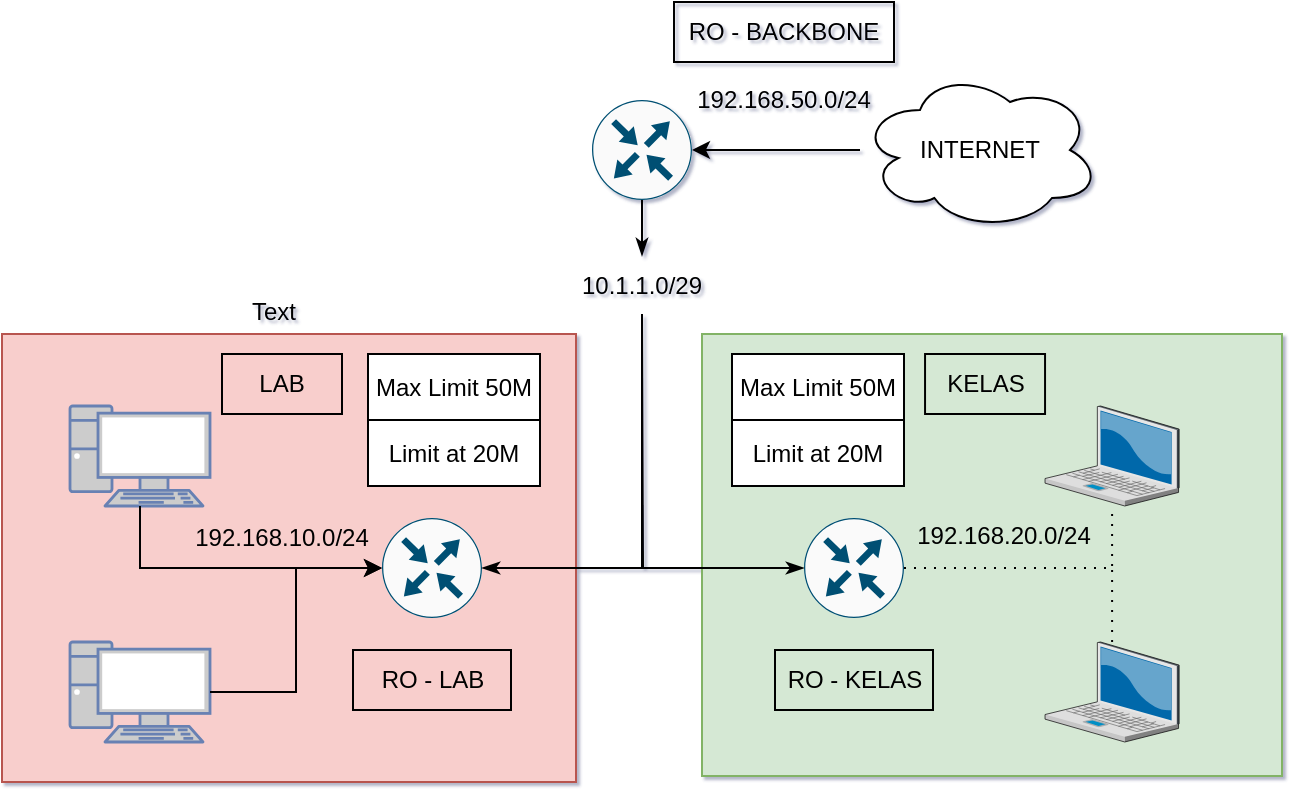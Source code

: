 <mxfile version="24.7.12">
  <diagram name="Page-1" id="Y8eZjSpGqBwvsgM_yRmL">
    <mxGraphModel dx="1120" dy="512" grid="0" gridSize="10" guides="1" tooltips="1" connect="1" arrows="1" fold="1" page="0" pageScale="1" pageWidth="850" pageHeight="1100" background="#ffffff" math="0" shadow="1">
      <root>
        <mxCell id="0" />
        <mxCell id="1" parent="0" />
        <mxCell id="nkL7KySmD2_KOqwJ0CKQ-46" value="" style="rounded=0;whiteSpace=wrap;html=1;fillColor=#d5e8d4;strokeColor=#82b366;" parent="1" vertex="1">
          <mxGeometry x="430" y="205" width="290" height="221" as="geometry" />
        </mxCell>
        <mxCell id="nkL7KySmD2_KOqwJ0CKQ-45" value="" style="rounded=0;whiteSpace=wrap;html=1;fillColor=#f8cecc;strokeColor=#b85450;" parent="1" vertex="1">
          <mxGeometry x="80" y="205" width="287" height="224" as="geometry" />
        </mxCell>
        <mxCell id="nkL7KySmD2_KOqwJ0CKQ-1" value="" style="sketch=0;points=[[0.5,0,0],[1,0.5,0],[0.5,1,0],[0,0.5,0],[0.145,0.145,0],[0.856,0.145,0],[0.855,0.856,0],[0.145,0.855,0]];verticalLabelPosition=bottom;html=1;verticalAlign=top;aspect=fixed;align=center;pointerEvents=1;shape=mxgraph.cisco19.rect;prIcon=router;fillColor=#FAFAFA;strokeColor=#005073;" parent="1" vertex="1">
          <mxGeometry x="375" y="88" width="50" height="50" as="geometry" />
        </mxCell>
        <mxCell id="nkL7KySmD2_KOqwJ0CKQ-2" value="" style="sketch=0;points=[[0.5,0,0],[1,0.5,0],[0.5,1,0],[0,0.5,0],[0.145,0.145,0],[0.856,0.145,0],[0.855,0.856,0],[0.145,0.855,0]];verticalLabelPosition=bottom;html=1;verticalAlign=top;aspect=fixed;align=center;pointerEvents=1;shape=mxgraph.cisco19.rect;prIcon=router;fillColor=#FAFAFA;strokeColor=#005073;" parent="1" vertex="1">
          <mxGeometry x="270" y="297" width="50" height="50" as="geometry" />
        </mxCell>
        <mxCell id="nkL7KySmD2_KOqwJ0CKQ-7" style="edgeStyle=orthogonalEdgeStyle;rounded=0;orthogonalLoop=1;jettySize=auto;html=1;startArrow=classicThin;startFill=1;endArrow=none;endFill=0;" parent="1" source="nkL7KySmD2_KOqwJ0CKQ-3" edge="1">
          <mxGeometry relative="1" as="geometry">
            <mxPoint x="400" y="195" as="targetPoint" />
          </mxGeometry>
        </mxCell>
        <mxCell id="nkL7KySmD2_KOqwJ0CKQ-33" style="edgeStyle=orthogonalEdgeStyle;rounded=0;orthogonalLoop=1;jettySize=auto;html=1;endArrow=none;endFill=0;dashed=1;dashPattern=1 4;" parent="1" source="nkL7KySmD2_KOqwJ0CKQ-3" target="nkL7KySmD2_KOqwJ0CKQ-10" edge="1">
          <mxGeometry relative="1" as="geometry" />
        </mxCell>
        <mxCell id="nkL7KySmD2_KOqwJ0CKQ-34" style="edgeStyle=orthogonalEdgeStyle;rounded=0;orthogonalLoop=1;jettySize=auto;html=1;dashed=1;dashPattern=1 4;endArrow=none;endFill=0;" parent="1" source="nkL7KySmD2_KOqwJ0CKQ-3" target="nkL7KySmD2_KOqwJ0CKQ-11" edge="1">
          <mxGeometry relative="1" as="geometry" />
        </mxCell>
        <mxCell id="nkL7KySmD2_KOqwJ0CKQ-3" value="" style="sketch=0;points=[[0.5,0,0],[1,0.5,0],[0.5,1,0],[0,0.5,0],[0.145,0.145,0],[0.856,0.145,0],[0.855,0.856,0],[0.145,0.855,0]];verticalLabelPosition=bottom;html=1;verticalAlign=top;aspect=fixed;align=center;pointerEvents=1;shape=mxgraph.cisco19.rect;prIcon=router;fillColor=#FAFAFA;strokeColor=#005073;" parent="1" vertex="1">
          <mxGeometry x="481" y="297" width="50" height="50" as="geometry" />
        </mxCell>
        <mxCell id="nkL7KySmD2_KOqwJ0CKQ-6" style="edgeStyle=orthogonalEdgeStyle;rounded=0;orthogonalLoop=1;jettySize=auto;html=1;entryX=0.5;entryY=1;entryDx=0;entryDy=0;entryPerimeter=0;startArrow=classicThin;startFill=1;endArrow=none;endFill=0;" parent="1" source="nkL7KySmD2_KOqwJ0CKQ-37" target="nkL7KySmD2_KOqwJ0CKQ-1" edge="1">
          <mxGeometry relative="1" as="geometry" />
        </mxCell>
        <mxCell id="nkL7KySmD2_KOqwJ0CKQ-10" value="" style="verticalLabelPosition=bottom;sketch=0;aspect=fixed;html=1;verticalAlign=top;strokeColor=none;align=center;outlineConnect=0;shape=mxgraph.citrix.laptop_2;" parent="1" vertex="1">
          <mxGeometry x="601.52" y="241" width="67.05" height="50" as="geometry" />
        </mxCell>
        <mxCell id="nkL7KySmD2_KOqwJ0CKQ-11" value="" style="verticalLabelPosition=bottom;sketch=0;aspect=fixed;html=1;verticalAlign=top;strokeColor=none;align=center;outlineConnect=0;shape=mxgraph.citrix.laptop_2;" parent="1" vertex="1">
          <mxGeometry x="601.52" y="359" width="67.05" height="50" as="geometry" />
        </mxCell>
        <mxCell id="nkL7KySmD2_KOqwJ0CKQ-12" value="" style="fontColor=#0066CC;verticalAlign=top;verticalLabelPosition=bottom;labelPosition=center;align=center;html=1;outlineConnect=0;fillColor=#CCCCCC;strokeColor=#6881B3;gradientColor=none;gradientDirection=north;strokeWidth=2;shape=mxgraph.networks.pc;" parent="1" vertex="1">
          <mxGeometry x="114" y="241" width="70" height="50" as="geometry" />
        </mxCell>
        <mxCell id="nkL7KySmD2_KOqwJ0CKQ-13" value="" style="fontColor=#0066CC;verticalAlign=top;verticalLabelPosition=bottom;labelPosition=center;align=center;html=1;outlineConnect=0;fillColor=#CCCCCC;strokeColor=#6881B3;gradientColor=none;gradientDirection=north;strokeWidth=2;shape=mxgraph.networks.pc;" parent="1" vertex="1">
          <mxGeometry x="114" y="359" width="70" height="50" as="geometry" />
        </mxCell>
        <mxCell id="nkL7KySmD2_KOqwJ0CKQ-14" style="edgeStyle=orthogonalEdgeStyle;rounded=0;orthogonalLoop=1;jettySize=auto;html=1;exitX=0.5;exitY=1;exitDx=0;exitDy=0;exitPerimeter=0;entryX=0;entryY=0.5;entryDx=0;entryDy=0;entryPerimeter=0;" parent="1" source="nkL7KySmD2_KOqwJ0CKQ-12" target="nkL7KySmD2_KOqwJ0CKQ-2" edge="1">
          <mxGeometry relative="1" as="geometry" />
        </mxCell>
        <mxCell id="nkL7KySmD2_KOqwJ0CKQ-35" value="192.168.10.0/24" style="text;html=1;align=center;verticalAlign=middle;whiteSpace=wrap;rounded=0;" parent="1" vertex="1">
          <mxGeometry x="190" y="292" width="60" height="30" as="geometry" />
        </mxCell>
        <mxCell id="nkL7KySmD2_KOqwJ0CKQ-36" value="192.168.20.0/24" style="text;html=1;align=center;verticalAlign=middle;whiteSpace=wrap;rounded=0;strokeColor=none;" parent="1" vertex="1">
          <mxGeometry x="551" y="291" width="60" height="30" as="geometry" />
        </mxCell>
        <mxCell id="nkL7KySmD2_KOqwJ0CKQ-38" value="LAB" style="text;html=1;align=center;verticalAlign=middle;whiteSpace=wrap;rounded=0;strokeColor=default;" parent="1" vertex="1">
          <mxGeometry x="190" y="215" width="60" height="30" as="geometry" />
        </mxCell>
        <mxCell id="nkL7KySmD2_KOqwJ0CKQ-39" value="KELAS" style="text;html=1;align=center;verticalAlign=middle;whiteSpace=wrap;rounded=0;strokeColor=default;" parent="1" vertex="1">
          <mxGeometry x="541.52" y="215" width="60" height="30" as="geometry" />
        </mxCell>
        <mxCell id="nkL7KySmD2_KOqwJ0CKQ-40" style="edgeStyle=orthogonalEdgeStyle;rounded=0;orthogonalLoop=1;jettySize=auto;html=1;entryX=0;entryY=0.5;entryDx=0;entryDy=0;entryPerimeter=0;" parent="1" source="nkL7KySmD2_KOqwJ0CKQ-13" target="nkL7KySmD2_KOqwJ0CKQ-2" edge="1">
          <mxGeometry relative="1" as="geometry" />
        </mxCell>
        <mxCell id="nkL7KySmD2_KOqwJ0CKQ-42" value="RO - BACKBONE" style="text;html=1;align=center;verticalAlign=middle;whiteSpace=wrap;rounded=0;strokeColor=default;" parent="1" vertex="1">
          <mxGeometry x="416" y="39" width="110" height="30" as="geometry" />
        </mxCell>
        <mxCell id="nkL7KySmD2_KOqwJ0CKQ-43" value="RO - LAB" style="text;html=1;align=center;verticalAlign=middle;whiteSpace=wrap;rounded=0;strokeColor=default;" parent="1" vertex="1">
          <mxGeometry x="255.5" y="363" width="79" height="30" as="geometry" />
        </mxCell>
        <mxCell id="nkL7KySmD2_KOqwJ0CKQ-44" value="RO - KELAS" style="text;html=1;align=center;verticalAlign=middle;whiteSpace=wrap;rounded=0;strokeColor=default;" parent="1" vertex="1">
          <mxGeometry x="466.5" y="363" width="79" height="30" as="geometry" />
        </mxCell>
        <mxCell id="nkL7KySmD2_KOqwJ0CKQ-48" value="INTERNET" style="ellipse;shape=cloud;whiteSpace=wrap;html=1;" parent="1" vertex="1">
          <mxGeometry x="509" y="73" width="120" height="80" as="geometry" />
        </mxCell>
        <mxCell id="nkL7KySmD2_KOqwJ0CKQ-50" value="192.168.5&lt;span style=&quot;background-color: initial;&quot;&gt;0.0/24&lt;/span&gt;" style="text;html=1;align=center;verticalAlign=middle;whiteSpace=wrap;rounded=0;strokeColor=none;" parent="1" vertex="1">
          <mxGeometry x="441.0" y="73" width="60" height="30" as="geometry" />
        </mxCell>
        <mxCell id="nkL7KySmD2_KOqwJ0CKQ-51" style="edgeStyle=orthogonalEdgeStyle;rounded=0;orthogonalLoop=1;jettySize=auto;html=1;entryX=1;entryY=0.5;entryDx=0;entryDy=0;entryPerimeter=0;" parent="1" source="nkL7KySmD2_KOqwJ0CKQ-48" target="nkL7KySmD2_KOqwJ0CKQ-1" edge="1">
          <mxGeometry relative="1" as="geometry" />
        </mxCell>
        <mxCell id="WpuHXs3pPb45Z80lP11V-19" value="" style="shape=table;startSize=0;container=1;collapsible=0;childLayout=tableLayout;" vertex="1" parent="1">
          <mxGeometry x="263" y="215" width="86" height="66" as="geometry" />
        </mxCell>
        <mxCell id="WpuHXs3pPb45Z80lP11V-20" value="" style="shape=tableRow;horizontal=0;startSize=0;swimlaneHead=0;swimlaneBody=0;strokeColor=inherit;top=0;left=0;bottom=0;right=0;collapsible=0;dropTarget=0;fillColor=none;points=[[0,0.5],[1,0.5]];portConstraint=eastwest;" vertex="1" parent="WpuHXs3pPb45Z80lP11V-19">
          <mxGeometry width="86" height="33" as="geometry" />
        </mxCell>
        <mxCell id="WpuHXs3pPb45Z80lP11V-21" value="Max Limit 50M" style="shape=partialRectangle;html=1;whiteSpace=wrap;connectable=0;strokeColor=inherit;overflow=hidden;fillColor=none;top=0;left=0;bottom=0;right=0;pointerEvents=1;" vertex="1" parent="WpuHXs3pPb45Z80lP11V-20">
          <mxGeometry width="86" height="33" as="geometry">
            <mxRectangle width="86" height="33" as="alternateBounds" />
          </mxGeometry>
        </mxCell>
        <mxCell id="WpuHXs3pPb45Z80lP11V-22" value="" style="shape=tableRow;horizontal=0;startSize=0;swimlaneHead=0;swimlaneBody=0;strokeColor=inherit;top=0;left=0;bottom=0;right=0;collapsible=0;dropTarget=0;fillColor=none;points=[[0,0.5],[1,0.5]];portConstraint=eastwest;" vertex="1" parent="WpuHXs3pPb45Z80lP11V-19">
          <mxGeometry y="33" width="86" height="33" as="geometry" />
        </mxCell>
        <mxCell id="WpuHXs3pPb45Z80lP11V-23" value="Limit at 20M" style="shape=partialRectangle;html=1;whiteSpace=wrap;connectable=0;strokeColor=inherit;overflow=hidden;fillColor=none;top=0;left=0;bottom=0;right=0;pointerEvents=1;" vertex="1" parent="WpuHXs3pPb45Z80lP11V-22">
          <mxGeometry width="86" height="33" as="geometry">
            <mxRectangle width="86" height="33" as="alternateBounds" />
          </mxGeometry>
        </mxCell>
        <mxCell id="WpuHXs3pPb45Z80lP11V-35" value="" style="shape=table;startSize=0;container=1;collapsible=0;childLayout=tableLayout;" vertex="1" parent="1">
          <mxGeometry x="445" y="215" width="86" height="66" as="geometry" />
        </mxCell>
        <mxCell id="WpuHXs3pPb45Z80lP11V-36" value="" style="shape=tableRow;horizontal=0;startSize=0;swimlaneHead=0;swimlaneBody=0;strokeColor=inherit;top=0;left=0;bottom=0;right=0;collapsible=0;dropTarget=0;fillColor=none;points=[[0,0.5],[1,0.5]];portConstraint=eastwest;" vertex="1" parent="WpuHXs3pPb45Z80lP11V-35">
          <mxGeometry width="86" height="33" as="geometry" />
        </mxCell>
        <mxCell id="WpuHXs3pPb45Z80lP11V-37" value="Max Limit 50M" style="shape=partialRectangle;html=1;whiteSpace=wrap;connectable=0;strokeColor=inherit;overflow=hidden;fillColor=none;top=0;left=0;bottom=0;right=0;pointerEvents=1;" vertex="1" parent="WpuHXs3pPb45Z80lP11V-36">
          <mxGeometry width="86" height="33" as="geometry">
            <mxRectangle width="86" height="33" as="alternateBounds" />
          </mxGeometry>
        </mxCell>
        <mxCell id="WpuHXs3pPb45Z80lP11V-38" value="" style="shape=tableRow;horizontal=0;startSize=0;swimlaneHead=0;swimlaneBody=0;strokeColor=inherit;top=0;left=0;bottom=0;right=0;collapsible=0;dropTarget=0;fillColor=none;points=[[0,0.5],[1,0.5]];portConstraint=eastwest;" vertex="1" parent="WpuHXs3pPb45Z80lP11V-35">
          <mxGeometry y="33" width="86" height="33" as="geometry" />
        </mxCell>
        <mxCell id="WpuHXs3pPb45Z80lP11V-39" value="Limit at 20M" style="shape=partialRectangle;html=1;whiteSpace=wrap;connectable=0;strokeColor=inherit;overflow=hidden;fillColor=none;top=0;left=0;bottom=0;right=0;pointerEvents=1;" vertex="1" parent="WpuHXs3pPb45Z80lP11V-38">
          <mxGeometry width="86" height="33" as="geometry">
            <mxRectangle width="86" height="33" as="alternateBounds" />
          </mxGeometry>
        </mxCell>
        <mxCell id="WpuHXs3pPb45Z80lP11V-40" value="" style="edgeStyle=orthogonalEdgeStyle;rounded=0;orthogonalLoop=1;jettySize=auto;html=1;entryX=0.5;entryY=1;entryDx=0;entryDy=0;entryPerimeter=0;startArrow=classicThin;startFill=1;endArrow=none;endFill=0;" edge="1" parent="1" source="nkL7KySmD2_KOqwJ0CKQ-2" target="nkL7KySmD2_KOqwJ0CKQ-37">
          <mxGeometry relative="1" as="geometry">
            <mxPoint x="320" y="322" as="sourcePoint" />
            <mxPoint x="400" y="138" as="targetPoint" />
          </mxGeometry>
        </mxCell>
        <mxCell id="nkL7KySmD2_KOqwJ0CKQ-37" value="10.1.1.0/29" style="text;html=1;align=center;verticalAlign=middle;whiteSpace=wrap;rounded=0;strokeColor=none;" parent="1" vertex="1">
          <mxGeometry x="370.0" y="166" width="60" height="30" as="geometry" />
        </mxCell>
        <mxCell id="WpuHXs3pPb45Z80lP11V-42" value="Text" style="text;html=1;align=center;verticalAlign=middle;whiteSpace=wrap;rounded=0;" vertex="1" parent="1">
          <mxGeometry x="186" y="179" width="60" height="30" as="geometry" />
        </mxCell>
      </root>
    </mxGraphModel>
  </diagram>
</mxfile>
